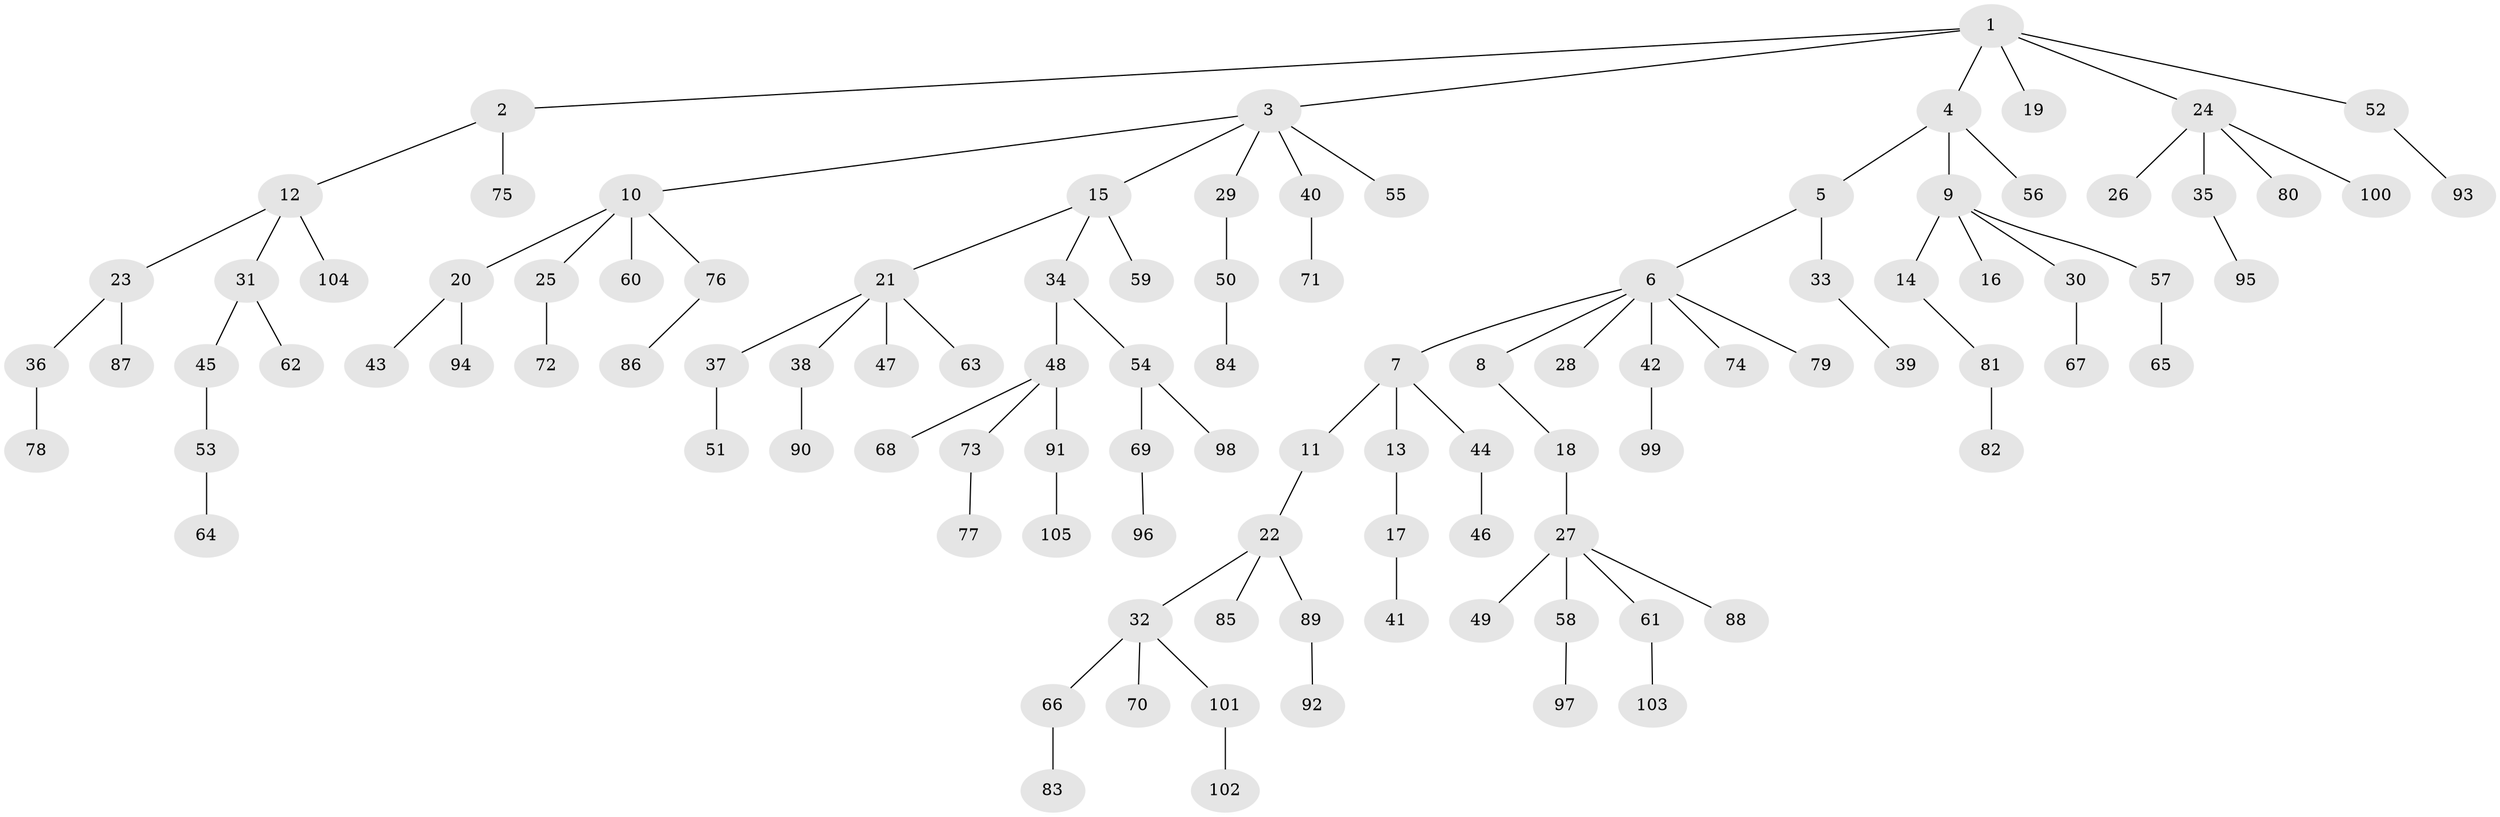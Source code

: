 // coarse degree distribution, {5: 0.07462686567164178, 2: 0.13432835820895522, 9: 0.014925373134328358, 6: 0.029850746268656716, 4: 0.05970149253731343, 3: 0.04477611940298507, 1: 0.6417910447761194}
// Generated by graph-tools (version 1.1) at 2025/52/02/27/25 19:52:10]
// undirected, 105 vertices, 104 edges
graph export_dot {
graph [start="1"]
  node [color=gray90,style=filled];
  1;
  2;
  3;
  4;
  5;
  6;
  7;
  8;
  9;
  10;
  11;
  12;
  13;
  14;
  15;
  16;
  17;
  18;
  19;
  20;
  21;
  22;
  23;
  24;
  25;
  26;
  27;
  28;
  29;
  30;
  31;
  32;
  33;
  34;
  35;
  36;
  37;
  38;
  39;
  40;
  41;
  42;
  43;
  44;
  45;
  46;
  47;
  48;
  49;
  50;
  51;
  52;
  53;
  54;
  55;
  56;
  57;
  58;
  59;
  60;
  61;
  62;
  63;
  64;
  65;
  66;
  67;
  68;
  69;
  70;
  71;
  72;
  73;
  74;
  75;
  76;
  77;
  78;
  79;
  80;
  81;
  82;
  83;
  84;
  85;
  86;
  87;
  88;
  89;
  90;
  91;
  92;
  93;
  94;
  95;
  96;
  97;
  98;
  99;
  100;
  101;
  102;
  103;
  104;
  105;
  1 -- 2;
  1 -- 3;
  1 -- 4;
  1 -- 19;
  1 -- 24;
  1 -- 52;
  2 -- 12;
  2 -- 75;
  3 -- 10;
  3 -- 15;
  3 -- 29;
  3 -- 40;
  3 -- 55;
  4 -- 5;
  4 -- 9;
  4 -- 56;
  5 -- 6;
  5 -- 33;
  6 -- 7;
  6 -- 8;
  6 -- 28;
  6 -- 42;
  6 -- 74;
  6 -- 79;
  7 -- 11;
  7 -- 13;
  7 -- 44;
  8 -- 18;
  9 -- 14;
  9 -- 16;
  9 -- 30;
  9 -- 57;
  10 -- 20;
  10 -- 25;
  10 -- 60;
  10 -- 76;
  11 -- 22;
  12 -- 23;
  12 -- 31;
  12 -- 104;
  13 -- 17;
  14 -- 81;
  15 -- 21;
  15 -- 34;
  15 -- 59;
  17 -- 41;
  18 -- 27;
  20 -- 43;
  20 -- 94;
  21 -- 37;
  21 -- 38;
  21 -- 47;
  21 -- 63;
  22 -- 32;
  22 -- 85;
  22 -- 89;
  23 -- 36;
  23 -- 87;
  24 -- 26;
  24 -- 35;
  24 -- 80;
  24 -- 100;
  25 -- 72;
  27 -- 49;
  27 -- 58;
  27 -- 61;
  27 -- 88;
  29 -- 50;
  30 -- 67;
  31 -- 45;
  31 -- 62;
  32 -- 66;
  32 -- 70;
  32 -- 101;
  33 -- 39;
  34 -- 48;
  34 -- 54;
  35 -- 95;
  36 -- 78;
  37 -- 51;
  38 -- 90;
  40 -- 71;
  42 -- 99;
  44 -- 46;
  45 -- 53;
  48 -- 68;
  48 -- 73;
  48 -- 91;
  50 -- 84;
  52 -- 93;
  53 -- 64;
  54 -- 69;
  54 -- 98;
  57 -- 65;
  58 -- 97;
  61 -- 103;
  66 -- 83;
  69 -- 96;
  73 -- 77;
  76 -- 86;
  81 -- 82;
  89 -- 92;
  91 -- 105;
  101 -- 102;
}
